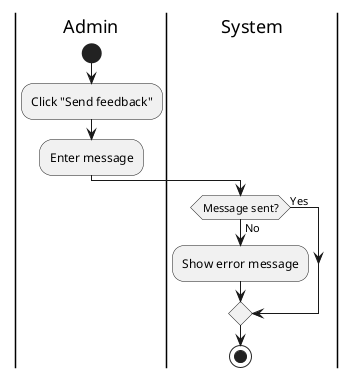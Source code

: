 @startuml
|Admin|
start
:Click "Send feedback";
:Enter message;
|System|
if (Message sent?) then (Yes)
else (No)
:Show error message;
endif
stop
@enduml
